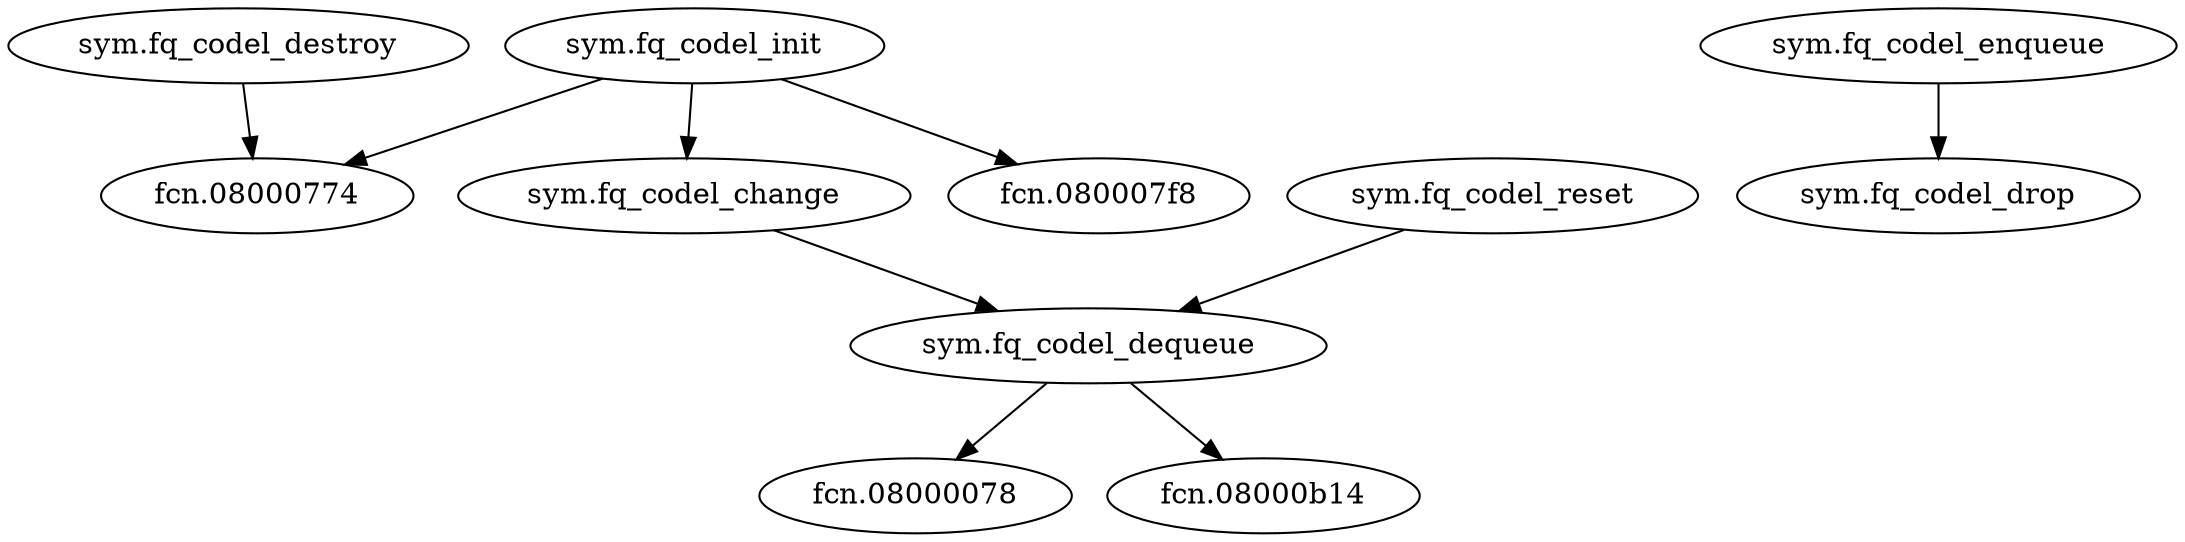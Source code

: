 digraph code {
  "0x080007cc" [label="sym.fq_codel_destroy"];
  "0x080007cc" -> "0x08000774";
  "0x08000774" [label="fcn.08000774"];
  "0x08000824" [label="sym.fq_codel_enqueue"];
  "0x08000824" -> "0x080006b8";
  "0x080006b8" [label="sym.fq_codel_drop"];
  "0x08000bbc" [label="sym.fq_codel_dequeue"];
  "0x08000bbc" -> "0x08000078";
  "0x08000078" [label="fcn.08000078"];
  "0x08000bbc" -> "0x08000b14";
  "0x08000b14" [label="fcn.08000b14"];
  "0x08001288" [label="sym.fq_codel_change"];
  "0x08001288" -> "0x08000bbc";
  "0x08000bbc" [label="sym.fq_codel_dequeue"];
  "0x08001444" [label="sym.fq_codel_init"];
  "0x08001444" -> "0x08001288";
  "0x08001288" [label="sym.fq_codel_change"];
  "0x08001444" -> "0x080007f8";
  "0x080007f8" [label="fcn.080007f8"];
  "0x08001444" -> "0x08000774";
  "0x08000774" [label="fcn.08000774"];
  "0x08001588" [label="sym.fq_codel_reset"];
  "0x08001588" -> "0x08000bbc";
  "0x08000bbc" [label="sym.fq_codel_dequeue"];
}